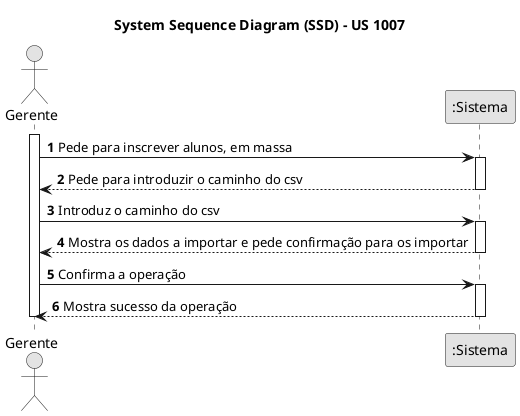 @startuml
skinparam monochrome true
skinparam packageStyle rectangle
skinparam shadowing false

title System Sequence Diagram (SSD) - US 1007
autonumber

actor "Gerente" as Actor
participant ":Sistema" as System

activate Actor

Actor -> System : Pede para inscrever alunos, em massa
activate System

System --> Actor : Pede para introduzir o caminho do csv
deactivate System

Actor -> System : Introduz o caminho do csv
activate System

System --> Actor : Mostra os dados a importar e pede confirmação para os importar
deactivate System

Actor -> System : Confirma a operação
activate System

System --> Actor : Mostra sucesso da operação
deactivate System

deactivate Actor

@enduml